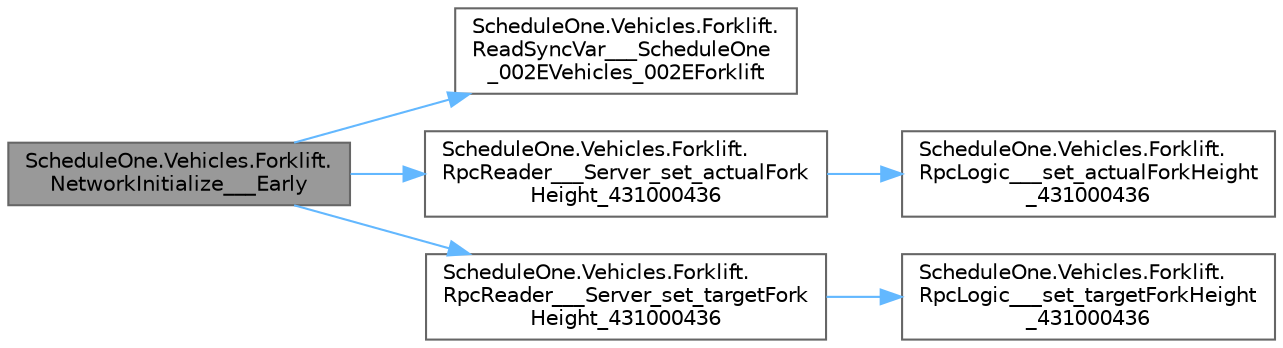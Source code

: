 digraph "ScheduleOne.Vehicles.Forklift.NetworkInitialize___Early"
{
 // LATEX_PDF_SIZE
  bgcolor="transparent";
  edge [fontname=Helvetica,fontsize=10,labelfontname=Helvetica,labelfontsize=10];
  node [fontname=Helvetica,fontsize=10,shape=box,height=0.2,width=0.4];
  rankdir="LR";
  Node1 [id="Node000001",label="ScheduleOne.Vehicles.Forklift.\lNetworkInitialize___Early",height=0.2,width=0.4,color="gray40", fillcolor="grey60", style="filled", fontcolor="black",tooltip=" "];
  Node1 -> Node2 [id="edge1_Node000001_Node000002",color="steelblue1",style="solid",tooltip=" "];
  Node2 [id="Node000002",label="ScheduleOne.Vehicles.Forklift.\lReadSyncVar___ScheduleOne\l_002EVehicles_002EForklift",height=0.2,width=0.4,color="grey40", fillcolor="white", style="filled",URL="$class_schedule_one_1_1_vehicles_1_1_forklift.html#a7f1776aeff2aacdb362f6d4dc97f7d62",tooltip=" "];
  Node1 -> Node3 [id="edge2_Node000001_Node000003",color="steelblue1",style="solid",tooltip=" "];
  Node3 [id="Node000003",label="ScheduleOne.Vehicles.Forklift.\lRpcReader___Server_set_actualFork\lHeight_431000436",height=0.2,width=0.4,color="grey40", fillcolor="white", style="filled",URL="$class_schedule_one_1_1_vehicles_1_1_forklift.html#a9dfbd4a5d2e33945439ced7508be5c49",tooltip=" "];
  Node3 -> Node4 [id="edge3_Node000003_Node000004",color="steelblue1",style="solid",tooltip=" "];
  Node4 [id="Node000004",label="ScheduleOne.Vehicles.Forklift.\lRpcLogic___set_actualForkHeight\l_431000436",height=0.2,width=0.4,color="grey40", fillcolor="white", style="filled",URL="$class_schedule_one_1_1_vehicles_1_1_forklift.html#a10acbc6417479fdf9c0fb5ba24cc5c33",tooltip=" "];
  Node1 -> Node5 [id="edge4_Node000001_Node000005",color="steelblue1",style="solid",tooltip=" "];
  Node5 [id="Node000005",label="ScheduleOne.Vehicles.Forklift.\lRpcReader___Server_set_targetFork\lHeight_431000436",height=0.2,width=0.4,color="grey40", fillcolor="white", style="filled",URL="$class_schedule_one_1_1_vehicles_1_1_forklift.html#afa29aeaf947265fa7c371efd4383ac19",tooltip=" "];
  Node5 -> Node6 [id="edge5_Node000005_Node000006",color="steelblue1",style="solid",tooltip=" "];
  Node6 [id="Node000006",label="ScheduleOne.Vehicles.Forklift.\lRpcLogic___set_targetForkHeight\l_431000436",height=0.2,width=0.4,color="grey40", fillcolor="white", style="filled",URL="$class_schedule_one_1_1_vehicles_1_1_forklift.html#a67381341161aff5f87ebe796177a8eba",tooltip=" "];
}
